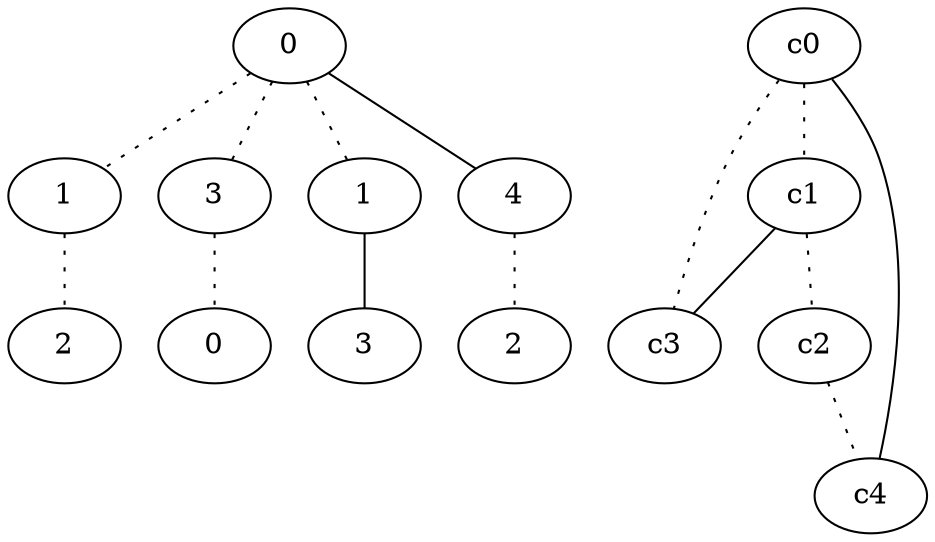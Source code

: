 graph {
a0[label=0];
a1[label=1];
a2[label=2];
a3[label=3];
a4[label=0];
a5[label=1];
a6[label=3];
a7[label=4];
a8[label=2];
a0 -- a1 [style=dotted];
a0 -- a3 [style=dotted];
a0 -- a5 [style=dotted];
a0 -- a7;
a1 -- a2 [style=dotted];
a3 -- a4 [style=dotted];
a5 -- a6;
a7 -- a8 [style=dotted];
c0 -- c1 [style=dotted];
c0 -- c3 [style=dotted];
c0 -- c4;
c1 -- c2 [style=dotted];
c1 -- c3;
c2 -- c4 [style=dotted];
}
